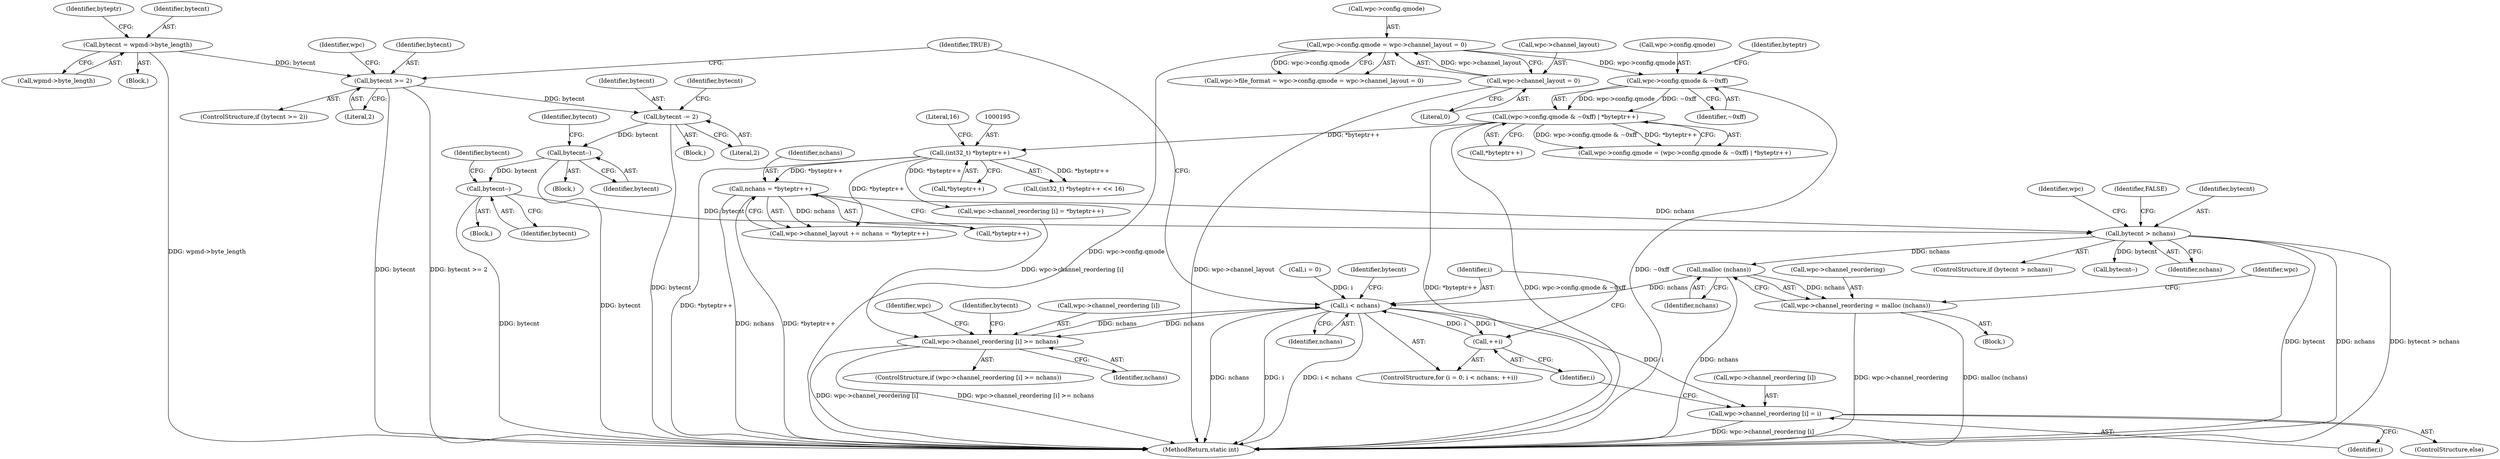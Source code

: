 digraph "0_WavPack_4bc05fc490b66ef2d45b1de26abf1455b486b0dc@API" {
"1000229" [label="(Call,malloc (nchans))"];
"1000220" [label="(Call,bytecnt > nchans)"];
"1000214" [label="(Call,bytecnt--)"];
"1000200" [label="(Call,bytecnt--)"];
"1000181" [label="(Call,bytecnt -= 2)"];
"1000153" [label="(Call,bytecnt >= 2)"];
"1000107" [label="(Call,bytecnt = wpmd->byte_length)"];
"1000209" [label="(Call,nchans = *byteptr++)"];
"1000194" [label="(Call,(int32_t) *byteptr++)"];
"1000170" [label="(Call,(wpc->config.qmode & ~0xff) | *byteptr++)"];
"1000171" [label="(Call,wpc->config.qmode & ~0xff)"];
"1000127" [label="(Call,wpc->config.qmode = wpc->channel_layout = 0)"];
"1000133" [label="(Call,wpc->channel_layout = 0)"];
"1000225" [label="(Call,wpc->channel_reordering = malloc (nchans))"];
"1000240" [label="(Call,i < nchans)"];
"1000243" [label="(Call,++i)"];
"1000258" [label="(Call,wpc->channel_reordering [i] >= nchans)"];
"1000275" [label="(Call,wpc->channel_reordering [i] = i)"];
"1000205" [label="(Call,wpc->channel_layout += nchans = *byteptr++)"];
"1000154" [label="(Identifier,bytecnt)"];
"1000128" [label="(Call,wpc->config.qmode)"];
"1000268" [label="(Identifier,wpc)"];
"1000220" [label="(Call,bytecnt > nchans)"];
"1000201" [label="(Identifier,bytecnt)"];
"1000246" [label="(Identifier,bytecnt)"];
"1000227" [label="(Identifier,wpc)"];
"1000274" [label="(ControlStructure,else)"];
"1000217" [label="(Identifier,bytecnt)"];
"1000185" [label="(Identifier,bytecnt)"];
"1000193" [label="(Call,(int32_t) *byteptr++ << 16)"];
"1000182" [label="(Identifier,bytecnt)"];
"1000275" [label="(Call,wpc->channel_reordering [i] = i)"];
"1000229" [label="(Call,malloc (nchans))"];
"1000203" [label="(Identifier,bytecnt)"];
"1000109" [label="(Call,wpmd->byte_length)"];
"1000196" [label="(Call,*byteptr++)"];
"1000155" [label="(Literal,2)"];
"1000236" [label="(ControlStructure,for (i = 0; i < nchans; ++i))"];
"1000294" [label="(MethodReturn,static int)"];
"1000293" [label="(Identifier,TRUE)"];
"1000211" [label="(Call,*byteptr++)"];
"1000224" [label="(Identifier,FALSE)"];
"1000226" [label="(Call,wpc->channel_reordering)"];
"1000218" [label="(Block,)"];
"1000108" [label="(Identifier,bytecnt)"];
"1000170" [label="(Call,(wpc->config.qmode & ~0xff) | *byteptr++)"];
"1000171" [label="(Call,wpc->config.qmode & ~0xff)"];
"1000225" [label="(Call,wpc->channel_reordering = malloc (nchans))"];
"1000152" [label="(ControlStructure,if (bytecnt >= 2))"];
"1000159" [label="(Identifier,wpc)"];
"1000233" [label="(Identifier,wpc)"];
"1000237" [label="(Call,i = 0)"];
"1000241" [label="(Identifier,i)"];
"1000257" [label="(ControlStructure,if (wpc->channel_reordering [i] >= nchans))"];
"1000209" [label="(Call,nchans = *byteptr++)"];
"1000259" [label="(Call,wpc->channel_reordering [i])"];
"1000200" [label="(Call,bytecnt--)"];
"1000178" [label="(Call,*byteptr++)"];
"1000181" [label="(Call,bytecnt -= 2)"];
"1000240" [label="(Call,i < nchans)"];
"1000219" [label="(ControlStructure,if (bytecnt > nchans))"];
"1000180" [label="(Identifier,byteptr)"];
"1000244" [label="(Identifier,i)"];
"1000186" [label="(Block,)"];
"1000177" [label="(Identifier,~0xff)"];
"1000243" [label="(Call,++i)"];
"1000281" [label="(Identifier,i)"];
"1000272" [label="(Call,bytecnt--)"];
"1000204" [label="(Block,)"];
"1000153" [label="(Call,bytecnt >= 2)"];
"1000242" [label="(Identifier,nchans)"];
"1000107" [label="(Call,bytecnt = wpmd->byte_length)"];
"1000248" [label="(Call,wpc->channel_reordering [i] = *byteptr++)"];
"1000276" [label="(Call,wpc->channel_reordering [i])"];
"1000164" [label="(Call,wpc->config.qmode = (wpc->config.qmode & ~0xff) | *byteptr++)"];
"1000137" [label="(Literal,0)"];
"1000264" [label="(Identifier,nchans)"];
"1000258" [label="(Call,wpc->channel_reordering [i] >= nchans)"];
"1000222" [label="(Identifier,nchans)"];
"1000127" [label="(Call,wpc->config.qmode = wpc->channel_layout = 0)"];
"1000221" [label="(Identifier,bytecnt)"];
"1000215" [label="(Identifier,bytecnt)"];
"1000199" [label="(Literal,16)"];
"1000156" [label="(Block,)"];
"1000114" [label="(Identifier,byteptr)"];
"1000230" [label="(Identifier,nchans)"];
"1000105" [label="(Block,)"];
"1000194" [label="(Call,(int32_t) *byteptr++)"];
"1000273" [label="(Identifier,bytecnt)"];
"1000123" [label="(Call,wpc->file_format = wpc->config.qmode = wpc->channel_layout = 0)"];
"1000133" [label="(Call,wpc->channel_layout = 0)"];
"1000210" [label="(Identifier,nchans)"];
"1000183" [label="(Literal,2)"];
"1000214" [label="(Call,bytecnt--)"];
"1000134" [label="(Call,wpc->channel_layout)"];
"1000172" [label="(Call,wpc->config.qmode)"];
"1000229" -> "1000225"  [label="AST: "];
"1000229" -> "1000230"  [label="CFG: "];
"1000230" -> "1000229"  [label="AST: "];
"1000225" -> "1000229"  [label="CFG: "];
"1000229" -> "1000294"  [label="DDG: nchans"];
"1000229" -> "1000225"  [label="DDG: nchans"];
"1000220" -> "1000229"  [label="DDG: nchans"];
"1000229" -> "1000240"  [label="DDG: nchans"];
"1000220" -> "1000219"  [label="AST: "];
"1000220" -> "1000222"  [label="CFG: "];
"1000221" -> "1000220"  [label="AST: "];
"1000222" -> "1000220"  [label="AST: "];
"1000224" -> "1000220"  [label="CFG: "];
"1000227" -> "1000220"  [label="CFG: "];
"1000220" -> "1000294"  [label="DDG: bytecnt"];
"1000220" -> "1000294"  [label="DDG: nchans"];
"1000220" -> "1000294"  [label="DDG: bytecnt > nchans"];
"1000214" -> "1000220"  [label="DDG: bytecnt"];
"1000209" -> "1000220"  [label="DDG: nchans"];
"1000220" -> "1000272"  [label="DDG: bytecnt"];
"1000214" -> "1000204"  [label="AST: "];
"1000214" -> "1000215"  [label="CFG: "];
"1000215" -> "1000214"  [label="AST: "];
"1000217" -> "1000214"  [label="CFG: "];
"1000214" -> "1000294"  [label="DDG: bytecnt"];
"1000200" -> "1000214"  [label="DDG: bytecnt"];
"1000200" -> "1000186"  [label="AST: "];
"1000200" -> "1000201"  [label="CFG: "];
"1000201" -> "1000200"  [label="AST: "];
"1000203" -> "1000200"  [label="CFG: "];
"1000200" -> "1000294"  [label="DDG: bytecnt"];
"1000181" -> "1000200"  [label="DDG: bytecnt"];
"1000181" -> "1000156"  [label="AST: "];
"1000181" -> "1000183"  [label="CFG: "];
"1000182" -> "1000181"  [label="AST: "];
"1000183" -> "1000181"  [label="AST: "];
"1000185" -> "1000181"  [label="CFG: "];
"1000181" -> "1000294"  [label="DDG: bytecnt"];
"1000153" -> "1000181"  [label="DDG: bytecnt"];
"1000153" -> "1000152"  [label="AST: "];
"1000153" -> "1000155"  [label="CFG: "];
"1000154" -> "1000153"  [label="AST: "];
"1000155" -> "1000153"  [label="AST: "];
"1000159" -> "1000153"  [label="CFG: "];
"1000293" -> "1000153"  [label="CFG: "];
"1000153" -> "1000294"  [label="DDG: bytecnt >= 2"];
"1000153" -> "1000294"  [label="DDG: bytecnt"];
"1000107" -> "1000153"  [label="DDG: bytecnt"];
"1000107" -> "1000105"  [label="AST: "];
"1000107" -> "1000109"  [label="CFG: "];
"1000108" -> "1000107"  [label="AST: "];
"1000109" -> "1000107"  [label="AST: "];
"1000114" -> "1000107"  [label="CFG: "];
"1000107" -> "1000294"  [label="DDG: wpmd->byte_length"];
"1000209" -> "1000205"  [label="AST: "];
"1000209" -> "1000211"  [label="CFG: "];
"1000210" -> "1000209"  [label="AST: "];
"1000211" -> "1000209"  [label="AST: "];
"1000205" -> "1000209"  [label="CFG: "];
"1000209" -> "1000294"  [label="DDG: nchans"];
"1000209" -> "1000294"  [label="DDG: *byteptr++"];
"1000209" -> "1000205"  [label="DDG: nchans"];
"1000194" -> "1000209"  [label="DDG: *byteptr++"];
"1000194" -> "1000193"  [label="AST: "];
"1000194" -> "1000196"  [label="CFG: "];
"1000195" -> "1000194"  [label="AST: "];
"1000196" -> "1000194"  [label="AST: "];
"1000199" -> "1000194"  [label="CFG: "];
"1000194" -> "1000294"  [label="DDG: *byteptr++"];
"1000194" -> "1000193"  [label="DDG: *byteptr++"];
"1000170" -> "1000194"  [label="DDG: *byteptr++"];
"1000194" -> "1000205"  [label="DDG: *byteptr++"];
"1000194" -> "1000248"  [label="DDG: *byteptr++"];
"1000170" -> "1000164"  [label="AST: "];
"1000170" -> "1000178"  [label="CFG: "];
"1000171" -> "1000170"  [label="AST: "];
"1000178" -> "1000170"  [label="AST: "];
"1000164" -> "1000170"  [label="CFG: "];
"1000170" -> "1000294"  [label="DDG: *byteptr++"];
"1000170" -> "1000294"  [label="DDG: wpc->config.qmode & ~0xff"];
"1000170" -> "1000164"  [label="DDG: wpc->config.qmode & ~0xff"];
"1000170" -> "1000164"  [label="DDG: *byteptr++"];
"1000171" -> "1000170"  [label="DDG: wpc->config.qmode"];
"1000171" -> "1000170"  [label="DDG: ~0xff"];
"1000171" -> "1000177"  [label="CFG: "];
"1000172" -> "1000171"  [label="AST: "];
"1000177" -> "1000171"  [label="AST: "];
"1000180" -> "1000171"  [label="CFG: "];
"1000171" -> "1000294"  [label="DDG: ~0xff"];
"1000127" -> "1000171"  [label="DDG: wpc->config.qmode"];
"1000127" -> "1000123"  [label="AST: "];
"1000127" -> "1000133"  [label="CFG: "];
"1000128" -> "1000127"  [label="AST: "];
"1000133" -> "1000127"  [label="AST: "];
"1000123" -> "1000127"  [label="CFG: "];
"1000127" -> "1000294"  [label="DDG: wpc->config.qmode"];
"1000127" -> "1000123"  [label="DDG: wpc->config.qmode"];
"1000133" -> "1000127"  [label="DDG: wpc->channel_layout"];
"1000133" -> "1000137"  [label="CFG: "];
"1000134" -> "1000133"  [label="AST: "];
"1000137" -> "1000133"  [label="AST: "];
"1000133" -> "1000294"  [label="DDG: wpc->channel_layout"];
"1000225" -> "1000218"  [label="AST: "];
"1000226" -> "1000225"  [label="AST: "];
"1000233" -> "1000225"  [label="CFG: "];
"1000225" -> "1000294"  [label="DDG: wpc->channel_reordering"];
"1000225" -> "1000294"  [label="DDG: malloc (nchans)"];
"1000240" -> "1000236"  [label="AST: "];
"1000240" -> "1000242"  [label="CFG: "];
"1000241" -> "1000240"  [label="AST: "];
"1000242" -> "1000240"  [label="AST: "];
"1000246" -> "1000240"  [label="CFG: "];
"1000293" -> "1000240"  [label="CFG: "];
"1000240" -> "1000294"  [label="DDG: i < nchans"];
"1000240" -> "1000294"  [label="DDG: nchans"];
"1000240" -> "1000294"  [label="DDG: i"];
"1000237" -> "1000240"  [label="DDG: i"];
"1000243" -> "1000240"  [label="DDG: i"];
"1000258" -> "1000240"  [label="DDG: nchans"];
"1000240" -> "1000243"  [label="DDG: i"];
"1000240" -> "1000258"  [label="DDG: nchans"];
"1000240" -> "1000275"  [label="DDG: i"];
"1000243" -> "1000236"  [label="AST: "];
"1000243" -> "1000244"  [label="CFG: "];
"1000244" -> "1000243"  [label="AST: "];
"1000241" -> "1000243"  [label="CFG: "];
"1000258" -> "1000257"  [label="AST: "];
"1000258" -> "1000264"  [label="CFG: "];
"1000259" -> "1000258"  [label="AST: "];
"1000264" -> "1000258"  [label="AST: "];
"1000268" -> "1000258"  [label="CFG: "];
"1000273" -> "1000258"  [label="CFG: "];
"1000258" -> "1000294"  [label="DDG: wpc->channel_reordering [i]"];
"1000258" -> "1000294"  [label="DDG: wpc->channel_reordering [i] >= nchans"];
"1000248" -> "1000258"  [label="DDG: wpc->channel_reordering [i]"];
"1000275" -> "1000274"  [label="AST: "];
"1000275" -> "1000281"  [label="CFG: "];
"1000276" -> "1000275"  [label="AST: "];
"1000281" -> "1000275"  [label="AST: "];
"1000244" -> "1000275"  [label="CFG: "];
"1000275" -> "1000294"  [label="DDG: wpc->channel_reordering [i]"];
}
